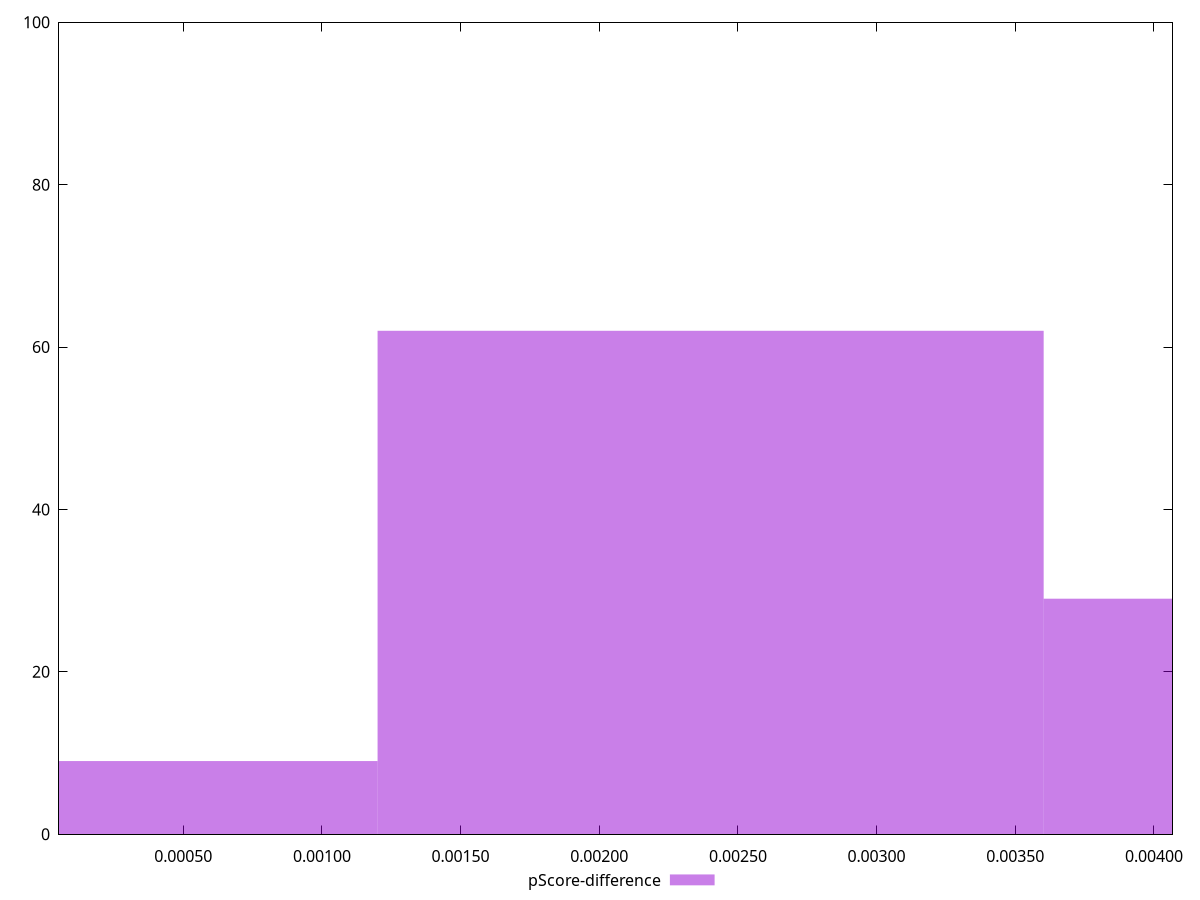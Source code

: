 reset

$pScoreDifference <<EOF
0 9
0.0024014940109625014 62
0.004802988021925003 29
EOF

set key outside below
set boxwidth 0.0024014940109625014
set xrange [0.00005219950630876505:0.004066729187220397]
set yrange [0:100]
set trange [0:100]
set style fill transparent solid 0.5 noborder
set terminal svg size 640, 490 enhanced background rgb 'white'
set output "report_00015_2021-02-09T16-11-33.973Z/cumulative-layout-shift/samples/pages/pScore-difference/histogram.svg"

plot $pScoreDifference title "pScore-difference" with boxes

reset
